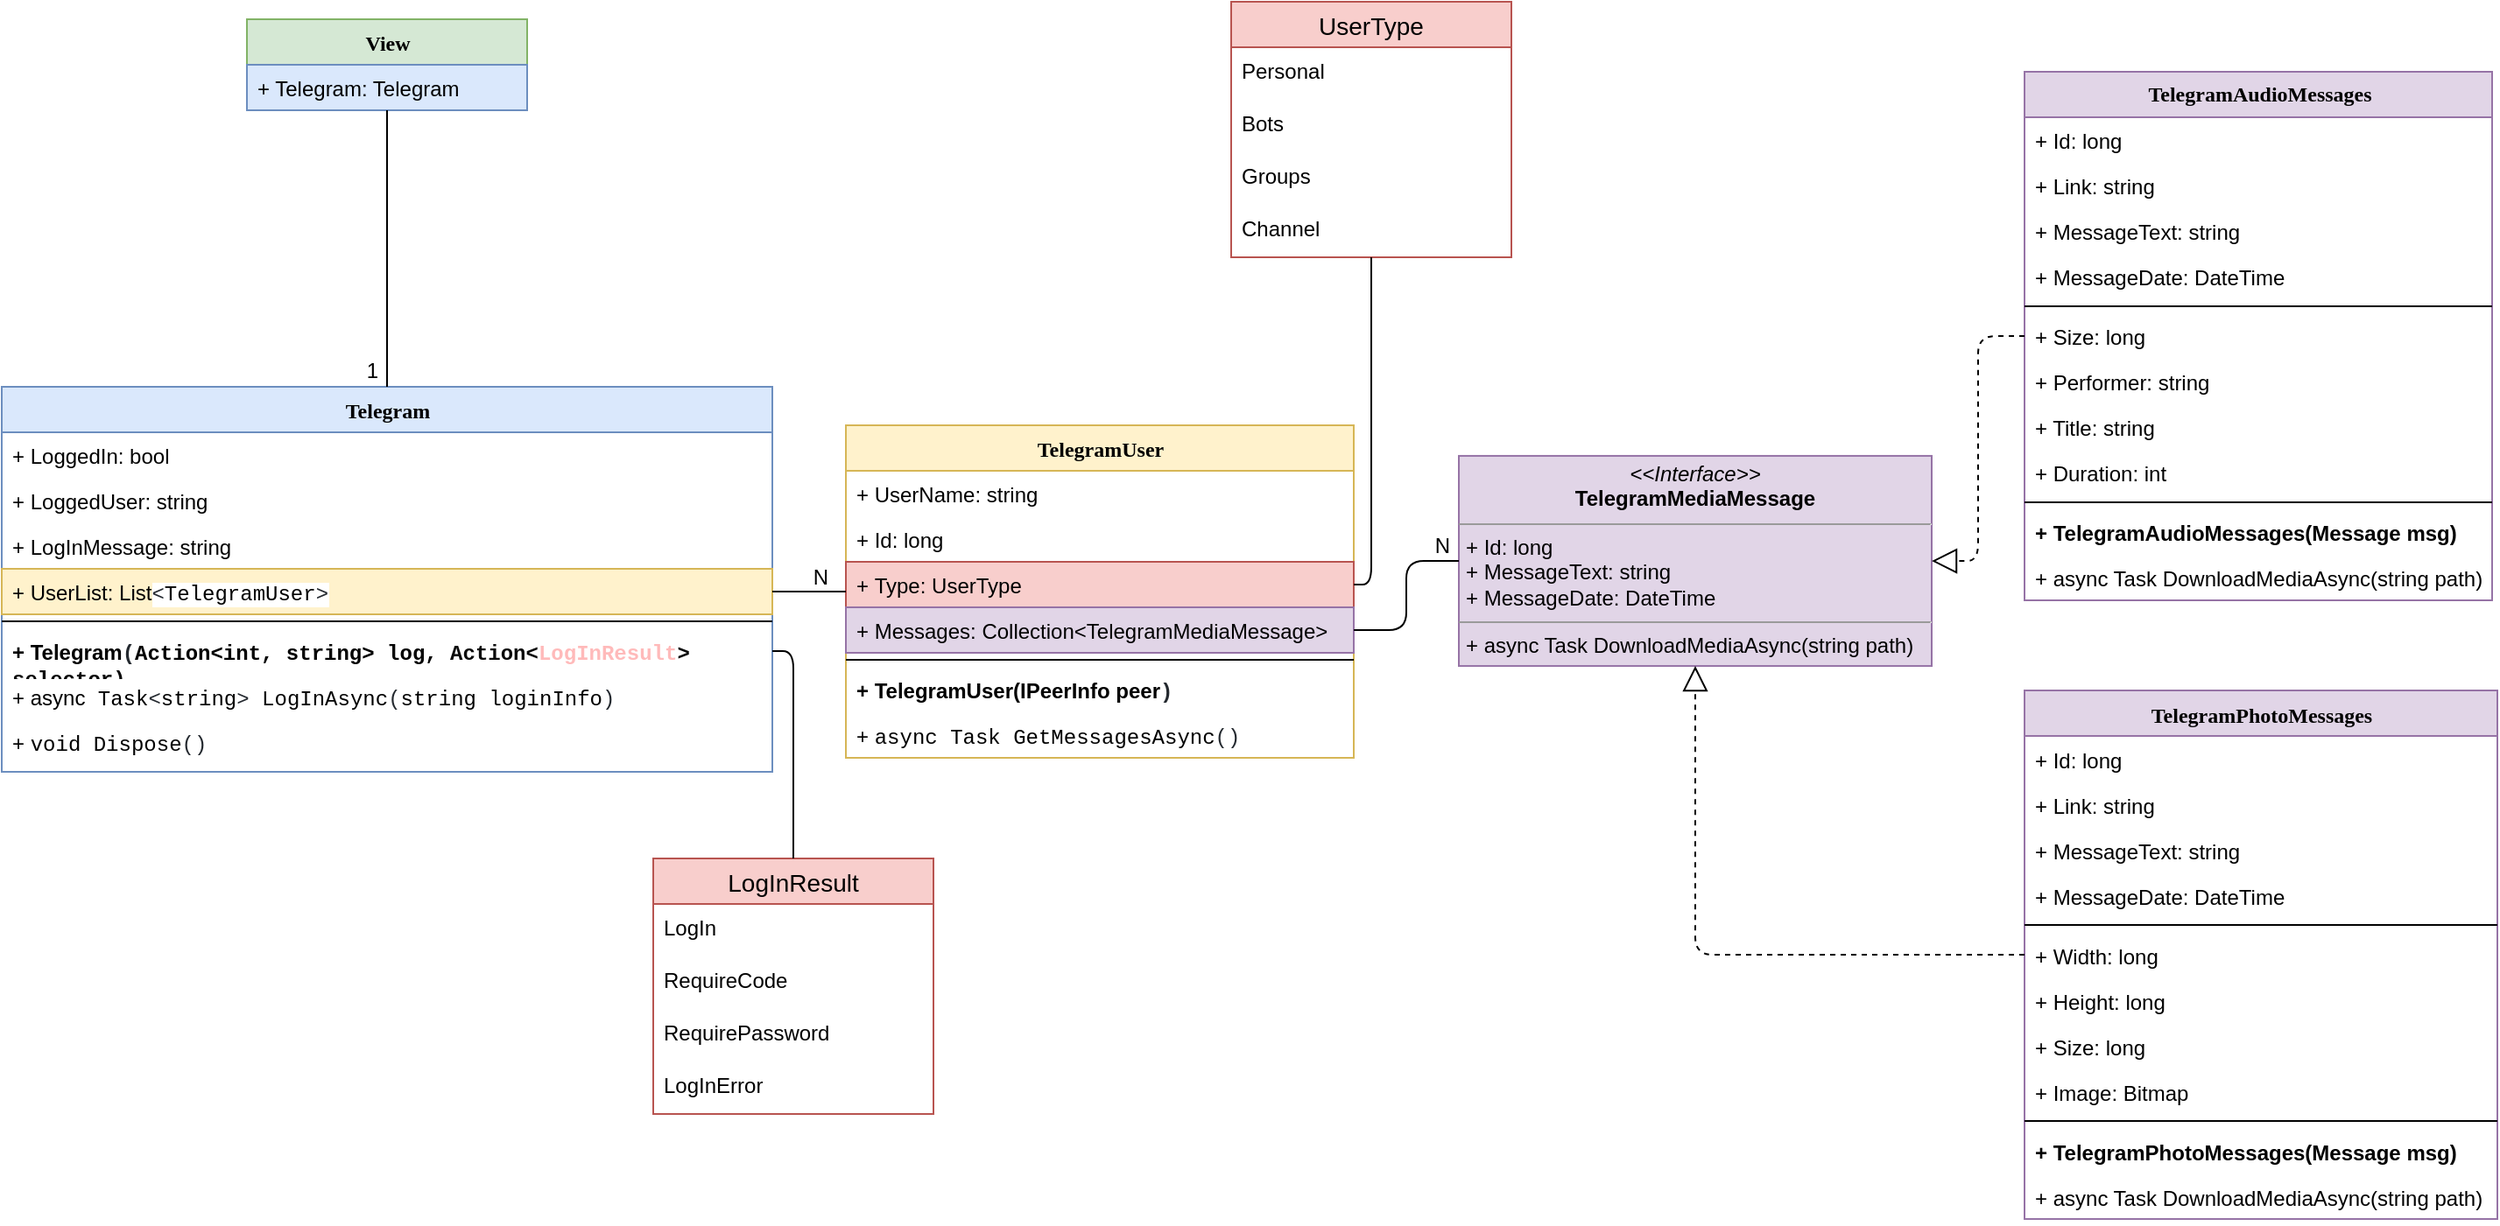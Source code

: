 <mxfile version="20.8.10" type="github" pages="2">
  <diagram name="Page-1" id="6133507b-19e7-1e82-6fc7-422aa6c4b21f">
    <mxGraphModel dx="1467" dy="839" grid="1" gridSize="10" guides="1" tooltips="1" connect="1" arrows="1" fold="1" page="1" pageScale="1" pageWidth="1600" pageHeight="1200" background="none" math="0" shadow="0">
      <root>
        <mxCell id="0" />
        <mxCell id="1" parent="0" />
        <mxCell id="_h0pwjccya2hQCKRrTTI-1" value="View" style="swimlane;html=1;fontStyle=1;align=center;verticalAlign=top;childLayout=stackLayout;horizontal=1;startSize=26;horizontalStack=0;resizeParent=1;resizeLast=0;collapsible=1;marginBottom=0;swimlaneFillColor=#ffffff;rounded=0;shadow=0;comic=0;labelBackgroundColor=none;strokeWidth=1;fillColor=#d5e8d4;fontFamily=Verdana;fontSize=12;strokeColor=#82b366;" vertex="1" parent="1">
          <mxGeometry x="228" y="260" width="160" height="52" as="geometry" />
        </mxCell>
        <mxCell id="_h0pwjccya2hQCKRrTTI-2" value="+ Telegram: Telegram" style="text;html=1;strokeColor=#6c8ebf;fillColor=#dae8fc;align=left;verticalAlign=top;spacingLeft=4;spacingRight=4;whiteSpace=wrap;overflow=hidden;rotatable=0;points=[[0,0.5],[1,0.5]];portConstraint=eastwest;" vertex="1" parent="_h0pwjccya2hQCKRrTTI-1">
          <mxGeometry y="26" width="160" height="26" as="geometry" />
        </mxCell>
        <mxCell id="_h0pwjccya2hQCKRrTTI-10" value="TelegramUser" style="swimlane;html=1;fontStyle=1;align=center;verticalAlign=top;childLayout=stackLayout;horizontal=1;startSize=26;horizontalStack=0;resizeParent=1;resizeLast=0;collapsible=1;marginBottom=0;swimlaneFillColor=#ffffff;rounded=0;shadow=0;comic=0;labelBackgroundColor=none;strokeWidth=1;fillColor=#fff2cc;fontFamily=Verdana;fontSize=12;strokeColor=#d6b656;" vertex="1" parent="1">
          <mxGeometry x="570" y="492" width="290" height="190" as="geometry" />
        </mxCell>
        <mxCell id="_h0pwjccya2hQCKRrTTI-11" value="+ UserName: string" style="text;html=1;strokeColor=none;fillColor=none;align=left;verticalAlign=top;spacingLeft=4;spacingRight=4;whiteSpace=wrap;overflow=hidden;rotatable=0;points=[[0,0.5],[1,0.5]];portConstraint=eastwest;" vertex="1" parent="_h0pwjccya2hQCKRrTTI-10">
          <mxGeometry y="26" width="290" height="26" as="geometry" />
        </mxCell>
        <mxCell id="_h0pwjccya2hQCKRrTTI-12" value="+&amp;nbsp;Id:&amp;nbsp;long&lt;span style=&quot;color: rgb(36, 41, 47); font-family: ui-monospace, SFMono-Regular, &amp;quot;SF Mono&amp;quot;, Menlo, Consolas, &amp;quot;Liberation Mono&amp;quot;, monospace; background-color: rgb(255, 255, 255);&quot;&gt;&amp;nbsp;&lt;/span&gt;" style="text;html=1;strokeColor=none;fillColor=none;align=left;verticalAlign=top;spacingLeft=4;spacingRight=4;whiteSpace=wrap;overflow=hidden;rotatable=0;points=[[0,0.5],[1,0.5]];portConstraint=eastwest;" vertex="1" parent="_h0pwjccya2hQCKRrTTI-10">
          <mxGeometry y="52" width="290" height="26" as="geometry" />
        </mxCell>
        <mxCell id="ER1iSiwVSTZKztkmHQWn-8" value="+&amp;nbsp;Type: UserType" style="text;html=1;strokeColor=#b85450;fillColor=#f8cecc;align=left;verticalAlign=top;spacingLeft=4;spacingRight=4;whiteSpace=wrap;overflow=hidden;rotatable=0;points=[[0,0.5],[1,0.5]];portConstraint=eastwest;" vertex="1" parent="_h0pwjccya2hQCKRrTTI-10">
          <mxGeometry y="78" width="290" height="26" as="geometry" />
        </mxCell>
        <mxCell id="_h0pwjccya2hQCKRrTTI-30" value="+&amp;nbsp;Messages: Collection&amp;lt;TelegramMediaMessage&amp;gt;" style="text;html=1;strokeColor=#9673a6;fillColor=#e1d5e7;align=left;verticalAlign=top;spacingLeft=4;spacingRight=4;whiteSpace=wrap;overflow=hidden;rotatable=0;points=[[0,0.5],[1,0.5]];portConstraint=eastwest;" vertex="1" parent="_h0pwjccya2hQCKRrTTI-10">
          <mxGeometry y="104" width="290" height="26" as="geometry" />
        </mxCell>
        <mxCell id="_h0pwjccya2hQCKRrTTI-13" value="" style="line;html=1;strokeWidth=1;fillColor=none;align=left;verticalAlign=middle;spacingTop=-1;spacingLeft=3;spacingRight=3;rotatable=0;labelPosition=right;points=[];portConstraint=eastwest;" vertex="1" parent="_h0pwjccya2hQCKRrTTI-10">
          <mxGeometry y="130" width="290" height="8" as="geometry" />
        </mxCell>
        <mxCell id="_h0pwjccya2hQCKRrTTI-25" value="+ TelegramUser(IPeerInfo peer&lt;span style=&quot;color: rgb(36, 41, 47); font-family: ui-monospace, SFMono-Regular, &amp;quot;SF Mono&amp;quot;, Menlo, Consolas, &amp;quot;Liberation Mono&amp;quot;, monospace; background-color: rgb(255, 255, 255);&quot;&gt;)&lt;/span&gt;" style="text;html=1;strokeColor=none;fillColor=none;align=left;verticalAlign=top;spacingLeft=4;spacingRight=4;whiteSpace=wrap;overflow=hidden;rotatable=0;points=[[0,0.5],[1,0.5]];portConstraint=eastwest;fontStyle=1" vertex="1" parent="_h0pwjccya2hQCKRrTTI-10">
          <mxGeometry y="138" width="290" height="26" as="geometry" />
        </mxCell>
        <mxCell id="ER1iSiwVSTZKztkmHQWn-19" value="+ &lt;span style=&quot;box-sizing: border-box; color: var(--color-prettylights-syntax-keyword); font-family: ui-monospace, SFMono-Regular, &amp;quot;SF Mono&amp;quot;, Menlo, Consolas, &amp;quot;Liberation Mono&amp;quot;, monospace; background-color: rgb(255, 255, 255);&quot; class=&quot;pl-k&quot;&gt;async&lt;/span&gt;&lt;span style=&quot;color: rgb(36, 41, 47); font-family: ui-monospace, SFMono-Regular, &amp;quot;SF Mono&amp;quot;, Menlo, Consolas, &amp;quot;Liberation Mono&amp;quot;, monospace; background-color: rgb(255, 255, 255);&quot;&gt; &lt;/span&gt;&lt;span style=&quot;box-sizing: border-box; color: var(--color-prettylights-syntax-entity); font-family: ui-monospace, SFMono-Regular, &amp;quot;SF Mono&amp;quot;, Menlo, Consolas, &amp;quot;Liberation Mono&amp;quot;, monospace; background-color: rgb(255, 255, 255);&quot; class=&quot;pl-en&quot;&gt;Task&lt;/span&gt;&lt;span style=&quot;color: rgb(36, 41, 47); font-family: ui-monospace, SFMono-Regular, &amp;quot;SF Mono&amp;quot;, Menlo, Consolas, &amp;quot;Liberation Mono&amp;quot;, monospace; background-color: rgb(255, 255, 255);&quot;&gt; &lt;/span&gt;&lt;span style=&quot;box-sizing: border-box; color: var(--color-prettylights-syntax-entity); font-family: ui-monospace, SFMono-Regular, &amp;quot;SF Mono&amp;quot;, Menlo, Consolas, &amp;quot;Liberation Mono&amp;quot;, monospace; background-color: rgb(255, 255, 255);&quot; class=&quot;pl-en&quot;&gt;&lt;span style=&quot;box-sizing: border-box;&quot; data-hydro-click-hmac=&quot;68656b4d4de2b9fe901b4796fbefb6a9648b5e30ba6c8b9c4a27c9c446993971&quot; data-hydro-click=&quot;{&amp;quot;event_type&amp;quot;:&amp;quot;code_navigation.click_on_symbol&amp;quot;,&amp;quot;payload&amp;quot;:{&amp;quot;action&amp;quot;:&amp;quot;click_on_symbol&amp;quot;,&amp;quot;repository_id&amp;quot;:582815882,&amp;quot;ref&amp;quot;:&amp;quot;master&amp;quot;,&amp;quot;language&amp;quot;:&amp;quot;C#&amp;quot;,&amp;quot;backend&amp;quot;:&amp;quot;ALEPH_FUZZY&amp;quot;,&amp;quot;code_nav_context&amp;quot;:&amp;quot;BLOB_VIEW&amp;quot;,&amp;quot;retry_backend&amp;quot;:&amp;quot;&amp;quot;,&amp;quot;cross_repo_results_included&amp;quot;:&amp;quot;CROSS_REPO_ENABLED&amp;quot;,&amp;quot;in_repo_result_count&amp;quot;:2,&amp;quot;cross_repo_result_count&amp;quot;:0,&amp;quot;originating_url&amp;quot;:&amp;quot;https://github.com/konoplinovich/GreedyBastard/find-definition?q=GetMessagesAsync&amp;amp;blob_path=GreedyBastardLib%2FTelegram.cs&amp;amp;ref=master&amp;amp;language=C%23&amp;amp;row=105&amp;amp;col=26&amp;amp;code_nav_context=BLOB_VIEW&amp;quot;,&amp;quot;user_id&amp;quot;:5209747}}&quot; class=&quot;pl-token&quot;&gt;GetMessagesAsync&lt;/span&gt;&lt;/span&gt;&lt;span style=&quot;color: rgb(36, 41, 47); font-family: ui-monospace, SFMono-Regular, &amp;quot;SF Mono&amp;quot;, Menlo, Consolas, &amp;quot;Liberation Mono&amp;quot;, monospace; background-color: rgb(255, 255, 255);&quot;&gt;(&lt;/span&gt;&lt;span style=&quot;color: rgb(36, 41, 47); font-family: ui-monospace, SFMono-Regular, &amp;quot;SF Mono&amp;quot;, Menlo, Consolas, &amp;quot;Liberation Mono&amp;quot;, monospace; background-color: rgb(255, 255, 255);&quot;&gt;)&lt;/span&gt;" style="text;html=1;strokeColor=none;fillColor=none;align=left;verticalAlign=top;spacingLeft=4;spacingRight=4;whiteSpace=wrap;overflow=hidden;rotatable=0;points=[[0,0.5],[1,0.5]];portConstraint=eastwest;" vertex="1" parent="_h0pwjccya2hQCKRrTTI-10">
          <mxGeometry y="164" width="290" height="26" as="geometry" />
        </mxCell>
        <mxCell id="_h0pwjccya2hQCKRrTTI-15" value="Telegram" style="swimlane;html=1;fontStyle=1;align=center;verticalAlign=top;childLayout=stackLayout;horizontal=1;startSize=26;horizontalStack=0;resizeParent=1;resizeLast=0;collapsible=1;marginBottom=0;swimlaneFillColor=#ffffff;rounded=0;shadow=0;comic=0;labelBackgroundColor=none;strokeWidth=1;fillColor=#dae8fc;fontFamily=Verdana;fontSize=12;strokeColor=#6c8ebf;" vertex="1" parent="1">
          <mxGeometry x="88" y="470" width="440" height="220" as="geometry" />
        </mxCell>
        <mxCell id="_h0pwjccya2hQCKRrTTI-16" value="+&amp;nbsp;LoggedIn: bool" style="text;html=1;strokeColor=none;fillColor=none;align=left;verticalAlign=top;spacingLeft=4;spacingRight=4;whiteSpace=wrap;overflow=hidden;rotatable=0;points=[[0,0.5],[1,0.5]];portConstraint=eastwest;" vertex="1" parent="_h0pwjccya2hQCKRrTTI-15">
          <mxGeometry y="26" width="440" height="26" as="geometry" />
        </mxCell>
        <mxCell id="_h0pwjccya2hQCKRrTTI-17" value="+ LoggedUser: string" style="text;html=1;strokeColor=none;fillColor=none;align=left;verticalAlign=top;spacingLeft=4;spacingRight=4;whiteSpace=wrap;overflow=hidden;rotatable=0;points=[[0,0.5],[1,0.5]];portConstraint=eastwest;" vertex="1" parent="_h0pwjccya2hQCKRrTTI-15">
          <mxGeometry y="52" width="440" height="26" as="geometry" />
        </mxCell>
        <mxCell id="ER1iSiwVSTZKztkmHQWn-1" value="+ LogInMessage: string" style="text;html=1;strokeColor=none;fillColor=none;align=left;verticalAlign=top;spacingLeft=4;spacingRight=4;whiteSpace=wrap;overflow=hidden;rotatable=0;points=[[0,0.5],[1,0.5]];portConstraint=eastwest;" vertex="1" parent="_h0pwjccya2hQCKRrTTI-15">
          <mxGeometry y="78" width="440" height="26" as="geometry" />
        </mxCell>
        <mxCell id="_h0pwjccya2hQCKRrTTI-20" value="+&amp;nbsp;UserList:&amp;nbsp;List&lt;span style=&quot;color: rgb(36, 41, 47); font-family: ui-monospace, SFMono-Regular, &amp;quot;SF Mono&amp;quot;, Menlo, Consolas, &amp;quot;Liberation Mono&amp;quot;, monospace; background-color: rgb(255, 255, 255);&quot;&gt;&amp;lt;&lt;/span&gt;&lt;span style=&quot;box-sizing: border-box; color: var(--color-prettylights-syntax-entity); font-family: ui-monospace, SFMono-Regular, &amp;quot;SF Mono&amp;quot;, Menlo, Consolas, &amp;quot;Liberation Mono&amp;quot;, monospace; background-color: rgb(255, 255, 255);&quot; class=&quot;pl-en&quot;&gt;TelegramUser&lt;/span&gt;&lt;span style=&quot;color: rgb(36, 41, 47); font-family: ui-monospace, SFMono-Regular, &amp;quot;SF Mono&amp;quot;, Menlo, Consolas, &amp;quot;Liberation Mono&amp;quot;, monospace; background-color: rgb(255, 255, 255);&quot;&gt;&amp;gt;&lt;/span&gt;" style="text;html=1;strokeColor=#d6b656;fillColor=#fff2cc;align=left;verticalAlign=top;spacingLeft=4;spacingRight=4;whiteSpace=wrap;overflow=hidden;rotatable=0;points=[[0,0.5],[1,0.5]];portConstraint=eastwest;" vertex="1" parent="_h0pwjccya2hQCKRrTTI-15">
          <mxGeometry y="104" width="440" height="26" as="geometry" />
        </mxCell>
        <mxCell id="_h0pwjccya2hQCKRrTTI-18" value="" style="line;html=1;strokeWidth=1;fillColor=none;align=left;verticalAlign=middle;spacingTop=-1;spacingLeft=3;spacingRight=3;rotatable=0;labelPosition=right;points=[];portConstraint=eastwest;" vertex="1" parent="_h0pwjccya2hQCKRrTTI-15">
          <mxGeometry y="130" width="440" height="8" as="geometry" />
        </mxCell>
        <mxCell id="_h0pwjccya2hQCKRrTTI-19" value="+&amp;nbsp;Telegram&lt;span style=&quot;color: rgb(36, 41, 47); font-family: ui-monospace, SFMono-Regular, &amp;quot;SF Mono&amp;quot;, Menlo, Consolas, &amp;quot;Liberation Mono&amp;quot;, monospace; background-color: rgb(255, 255, 255);&quot;&gt;(&lt;/span&gt;&lt;font face=&quot;ui-monospace, SFMono-Regular, SF Mono, Menlo, Consolas, Liberation Mono, monospace&quot;&gt;Action&amp;lt;int, string&amp;gt; log, &lt;font color=&quot;#0a0a0a&quot;&gt;Action&amp;lt;&lt;/font&gt;&lt;font color=&quot;#ffbaba&quot;&gt;LogInResult&lt;/font&gt;&lt;font color=&quot;#0a0a0a&quot;&gt;&amp;gt; selector&lt;/font&gt;&lt;/font&gt;&lt;font color=&quot;#0a0a0a&quot; face=&quot;ui-monospace, SFMono-Regular, SF Mono, Menlo, Consolas, Liberation Mono, monospace&quot;&gt;)&lt;/font&gt;" style="text;html=1;strokeColor=none;fillColor=none;align=left;verticalAlign=top;spacingLeft=4;spacingRight=4;whiteSpace=wrap;overflow=hidden;rotatable=0;points=[[0,0.5],[1,0.5]];portConstraint=eastwest;fontStyle=1" vertex="1" parent="_h0pwjccya2hQCKRrTTI-15">
          <mxGeometry y="138" width="440" height="26" as="geometry" />
        </mxCell>
        <mxCell id="_h0pwjccya2hQCKRrTTI-23" value="+&amp;nbsp;async&lt;span style=&quot;color: rgb(36, 41, 47); font-family: ui-monospace, SFMono-Regular, &amp;quot;SF Mono&amp;quot;, Menlo, Consolas, &amp;quot;Liberation Mono&amp;quot;, monospace; background-color: rgb(255, 255, 255);&quot;&gt; &lt;/span&gt;&lt;span style=&quot;box-sizing: border-box; color: var(--color-prettylights-syntax-entity); font-family: ui-monospace, SFMono-Regular, &amp;quot;SF Mono&amp;quot;, Menlo, Consolas, &amp;quot;Liberation Mono&amp;quot;, monospace; background-color: rgb(255, 255, 255);&quot; class=&quot;pl-en&quot;&gt;Task&lt;/span&gt;&lt;span style=&quot;color: rgb(36, 41, 47); font-family: ui-monospace, SFMono-Regular, &amp;quot;SF Mono&amp;quot;, Menlo, Consolas, &amp;quot;Liberation Mono&amp;quot;, monospace; background-color: rgb(255, 255, 255);&quot;&gt;&amp;lt;&lt;/span&gt;&lt;span style=&quot;box-sizing: border-box; color: var(--color-prettylights-syntax-keyword); font-family: ui-monospace, SFMono-Regular, &amp;quot;SF Mono&amp;quot;, Menlo, Consolas, &amp;quot;Liberation Mono&amp;quot;, monospace; background-color: rgb(255, 255, 255);&quot; class=&quot;pl-k&quot;&gt;string&lt;/span&gt;&lt;span style=&quot;color: rgb(36, 41, 47); font-family: ui-monospace, SFMono-Regular, &amp;quot;SF Mono&amp;quot;, Menlo, Consolas, &amp;quot;Liberation Mono&amp;quot;, monospace; background-color: rgb(255, 255, 255);&quot;&gt;&amp;gt; &lt;/span&gt;&lt;span style=&quot;box-sizing: border-box; color: var(--color-prettylights-syntax-entity); font-family: ui-monospace, SFMono-Regular, &amp;quot;SF Mono&amp;quot;, Menlo, Consolas, &amp;quot;Liberation Mono&amp;quot;, monospace; background-color: rgb(255, 255, 255);&quot; class=&quot;pl-en&quot;&gt;&lt;span style=&quot;box-sizing: border-box;&quot; data-hydro-click-hmac=&quot;232c4983b488f2513b13d6c6fd222d4cf197e6bf28157f2f6d0b6027550d7ca8&quot; data-hydro-click=&quot;{&amp;quot;event_type&amp;quot;:&amp;quot;code_navigation.click_on_symbol&amp;quot;,&amp;quot;payload&amp;quot;:{&amp;quot;action&amp;quot;:&amp;quot;click_on_symbol&amp;quot;,&amp;quot;repository_id&amp;quot;:582815882,&amp;quot;ref&amp;quot;:&amp;quot;master&amp;quot;,&amp;quot;language&amp;quot;:&amp;quot;C#&amp;quot;,&amp;quot;backend&amp;quot;:&amp;quot;ALEPH_FUZZY&amp;quot;,&amp;quot;code_nav_context&amp;quot;:&amp;quot;BLOB_VIEW&amp;quot;,&amp;quot;retry_backend&amp;quot;:&amp;quot;&amp;quot;,&amp;quot;cross_repo_results_included&amp;quot;:&amp;quot;CROSS_REPO_ENABLED&amp;quot;,&amp;quot;in_repo_result_count&amp;quot;:2,&amp;quot;cross_repo_result_count&amp;quot;:0,&amp;quot;originating_url&amp;quot;:&amp;quot;https://github.com/konoplinovich/GreedyBastard/find-definition?q=LogInAsync&amp;amp;blob_path=GreedyBastardLib%2FTelegram.cs&amp;amp;ref=master&amp;amp;language=C%23&amp;amp;row=30&amp;amp;col=34&amp;amp;code_nav_context=BLOB_VIEW&amp;quot;,&amp;quot;user_id&amp;quot;:5209747}}&quot; class=&quot;pl-token&quot;&gt;LogInAsync&lt;/span&gt;&lt;/span&gt;&lt;span style=&quot;color: rgb(36, 41, 47); font-family: ui-monospace, SFMono-Regular, &amp;quot;SF Mono&amp;quot;, Menlo, Consolas, &amp;quot;Liberation Mono&amp;quot;, monospace; background-color: rgb(255, 255, 255);&quot;&gt;(&lt;/span&gt;&lt;span style=&quot;box-sizing: border-box; color: var(--color-prettylights-syntax-keyword); font-family: ui-monospace, SFMono-Regular, &amp;quot;SF Mono&amp;quot;, Menlo, Consolas, &amp;quot;Liberation Mono&amp;quot;, monospace; background-color: rgb(255, 255, 255);&quot; class=&quot;pl-k&quot;&gt;string&lt;/span&gt;&lt;span style=&quot;color: rgb(36, 41, 47); font-family: ui-monospace, SFMono-Regular, &amp;quot;SF Mono&amp;quot;, Menlo, Consolas, &amp;quot;Liberation Mono&amp;quot;, monospace; background-color: rgb(255, 255, 255);&quot;&gt; &lt;/span&gt;&lt;span style=&quot;box-sizing: border-box; color: var(--color-prettylights-syntax-entity); font-family: ui-monospace, SFMono-Regular, &amp;quot;SF Mono&amp;quot;, Menlo, Consolas, &amp;quot;Liberation Mono&amp;quot;, monospace; background-color: rgb(255, 255, 255);&quot; class=&quot;pl-en&quot;&gt;loginInfo&lt;/span&gt;&lt;span style=&quot;color: rgb(36, 41, 47); font-family: ui-monospace, SFMono-Regular, &amp;quot;SF Mono&amp;quot;, Menlo, Consolas, &amp;quot;Liberation Mono&amp;quot;, monospace; background-color: rgb(255, 255, 255);&quot;&gt;)&lt;/span&gt;" style="text;html=1;strokeColor=none;fillColor=none;align=left;verticalAlign=top;spacingLeft=4;spacingRight=4;whiteSpace=wrap;overflow=hidden;rotatable=0;points=[[0,0.5],[1,0.5]];portConstraint=eastwest;" vertex="1" parent="_h0pwjccya2hQCKRrTTI-15">
          <mxGeometry y="164" width="440" height="26" as="geometry" />
        </mxCell>
        <mxCell id="_h0pwjccya2hQCKRrTTI-26" value="+ &lt;span style=&quot;box-sizing: border-box; color: var(--color-prettylights-syntax-keyword); font-family: ui-monospace, SFMono-Regular, &amp;quot;SF Mono&amp;quot;, Menlo, Consolas, &amp;quot;Liberation Mono&amp;quot;, monospace; background-color: rgb(255, 255, 255);&quot; class=&quot;pl-k&quot;&gt;void&lt;/span&gt;&lt;span style=&quot;color: rgb(36, 41, 47); font-family: ui-monospace, SFMono-Regular, &amp;quot;SF Mono&amp;quot;, Menlo, Consolas, &amp;quot;Liberation Mono&amp;quot;, monospace; background-color: rgb(255, 255, 255);&quot;&gt; &lt;/span&gt;&lt;span style=&quot;box-sizing: border-box; color: var(--color-prettylights-syntax-entity); font-family: ui-monospace, SFMono-Regular, &amp;quot;SF Mono&amp;quot;, Menlo, Consolas, &amp;quot;Liberation Mono&amp;quot;, monospace; background-color: rgb(255, 255, 255);&quot; class=&quot;pl-en&quot;&gt;&lt;span style=&quot;box-sizing: border-box;&quot; data-hydro-click-hmac=&quot;e45ab4c102d1df34faec890308d77c5a4cbfbf446c0e5e221591ab4ce774509a&quot; data-hydro-click=&quot;{&amp;quot;event_type&amp;quot;:&amp;quot;code_navigation.click_on_symbol&amp;quot;,&amp;quot;payload&amp;quot;:{&amp;quot;action&amp;quot;:&amp;quot;click_on_symbol&amp;quot;,&amp;quot;repository_id&amp;quot;:582815882,&amp;quot;ref&amp;quot;:&amp;quot;master&amp;quot;,&amp;quot;language&amp;quot;:&amp;quot;C#&amp;quot;,&amp;quot;backend&amp;quot;:&amp;quot;ALEPH_FUZZY&amp;quot;,&amp;quot;code_nav_context&amp;quot;:&amp;quot;BLOB_VIEW&amp;quot;,&amp;quot;retry_backend&amp;quot;:&amp;quot;&amp;quot;,&amp;quot;cross_repo_results_included&amp;quot;:&amp;quot;CROSS_REPO_ENABLED&amp;quot;,&amp;quot;in_repo_result_count&amp;quot;:2,&amp;quot;cross_repo_result_count&amp;quot;:0,&amp;quot;originating_url&amp;quot;:&amp;quot;https://github.com/konoplinovich/GreedyBastard/find-definition?q=Dispose&amp;amp;blob_path=GreedyBastardLib%2FTelegram.cs&amp;amp;ref=master&amp;amp;language=C%23&amp;amp;row=131&amp;amp;col=20&amp;amp;code_nav_context=BLOB_VIEW&amp;quot;,&amp;quot;user_id&amp;quot;:5209747}}&quot; class=&quot;pl-token&quot;&gt;Dispose&lt;/span&gt;&lt;/span&gt;&lt;span style=&quot;color: rgb(36, 41, 47); font-family: ui-monospace, SFMono-Regular, &amp;quot;SF Mono&amp;quot;, Menlo, Consolas, &amp;quot;Liberation Mono&amp;quot;, monospace; background-color: rgb(255, 255, 255);&quot;&gt;()&lt;/span&gt;" style="text;html=1;strokeColor=none;fillColor=none;align=left;verticalAlign=top;spacingLeft=4;spacingRight=4;whiteSpace=wrap;overflow=hidden;rotatable=0;points=[[0,0.5],[1,0.5]];portConstraint=eastwest;" vertex="1" parent="_h0pwjccya2hQCKRrTTI-15">
          <mxGeometry y="190" width="440" height="26" as="geometry" />
        </mxCell>
        <mxCell id="_h0pwjccya2hQCKRrTTI-21" value="" style="endArrow=none;html=1;rounded=1;edgeStyle=orthogonalEdgeStyle;" edge="1" parent="1" source="_h0pwjccya2hQCKRrTTI-1" target="_h0pwjccya2hQCKRrTTI-15">
          <mxGeometry relative="1" as="geometry">
            <mxPoint x="288" y="1020" as="sourcePoint" />
            <mxPoint x="448" y="1020" as="targetPoint" />
          </mxGeometry>
        </mxCell>
        <mxCell id="_h0pwjccya2hQCKRrTTI-22" value="1" style="resizable=0;html=1;align=right;verticalAlign=bottom;" connectable="0" vertex="1" parent="_h0pwjccya2hQCKRrTTI-21">
          <mxGeometry x="1" relative="1" as="geometry">
            <mxPoint x="-5" y="-1" as="offset" />
          </mxGeometry>
        </mxCell>
        <mxCell id="_h0pwjccya2hQCKRrTTI-27" value="" style="endArrow=none;html=1;rounded=1;exitX=1;exitY=0.5;exitDx=0;exitDy=0;edgeStyle=orthogonalEdgeStyle;" edge="1" parent="1" source="_h0pwjccya2hQCKRrTTI-20" target="_h0pwjccya2hQCKRrTTI-10">
          <mxGeometry relative="1" as="geometry">
            <mxPoint x="750" y="1140" as="sourcePoint" />
            <mxPoint x="660" y="1160" as="targetPoint" />
          </mxGeometry>
        </mxCell>
        <mxCell id="_h0pwjccya2hQCKRrTTI-28" value="N" style="resizable=0;html=1;align=right;verticalAlign=bottom;fillColor=default;" connectable="0" vertex="1" parent="_h0pwjccya2hQCKRrTTI-27">
          <mxGeometry x="1" relative="1" as="geometry">
            <mxPoint x="-10" as="offset" />
          </mxGeometry>
        </mxCell>
        <mxCell id="_h0pwjccya2hQCKRrTTI-33" value="TelegramPhotoMessages" style="swimlane;html=1;fontStyle=1;align=center;verticalAlign=top;childLayout=stackLayout;horizontal=1;startSize=26;horizontalStack=0;resizeParent=1;resizeLast=0;collapsible=1;marginBottom=0;swimlaneFillColor=#ffffff;rounded=0;shadow=0;comic=0;labelBackgroundColor=none;strokeWidth=1;fillColor=#e1d5e7;fontFamily=Verdana;fontSize=12;strokeColor=#9673a6;" vertex="1" parent="1">
          <mxGeometry x="1243" y="643.5" width="270" height="302" as="geometry" />
        </mxCell>
        <mxCell id="_h0pwjccya2hQCKRrTTI-35" value="+&amp;nbsp;Id:&amp;nbsp;long&lt;span style=&quot;color: rgb(36, 41, 47); font-family: ui-monospace, SFMono-Regular, &amp;quot;SF Mono&amp;quot;, Menlo, Consolas, &amp;quot;Liberation Mono&amp;quot;, monospace; background-color: rgb(255, 255, 255);&quot;&gt;&amp;nbsp;&lt;/span&gt;" style="text;html=1;strokeColor=none;fillColor=none;align=left;verticalAlign=top;spacingLeft=4;spacingRight=4;whiteSpace=wrap;overflow=hidden;rotatable=0;points=[[0,0.5],[1,0.5]];portConstraint=eastwest;" vertex="1" parent="_h0pwjccya2hQCKRrTTI-33">
          <mxGeometry y="26" width="270" height="26" as="geometry" />
        </mxCell>
        <mxCell id="_h0pwjccya2hQCKRrTTI-38" value="+&amp;nbsp;Link: string" style="text;html=1;strokeColor=none;fillColor=none;align=left;verticalAlign=top;spacingLeft=4;spacingRight=4;whiteSpace=wrap;overflow=hidden;rotatable=0;points=[[0,0.5],[1,0.5]];portConstraint=eastwest;" vertex="1" parent="_h0pwjccya2hQCKRrTTI-33">
          <mxGeometry y="52" width="270" height="26" as="geometry" />
        </mxCell>
        <mxCell id="_h0pwjccya2hQCKRrTTI-47" value="+&amp;nbsp;MessageText: string" style="text;html=1;strokeColor=none;fillColor=none;align=left;verticalAlign=top;spacingLeft=4;spacingRight=4;whiteSpace=wrap;overflow=hidden;rotatable=0;points=[[0,0.5],[1,0.5]];portConstraint=eastwest;" vertex="1" parent="_h0pwjccya2hQCKRrTTI-33">
          <mxGeometry y="78" width="270" height="26" as="geometry" />
        </mxCell>
        <mxCell id="_h0pwjccya2hQCKRrTTI-52" value="+ MessageDate: DateTime" style="text;html=1;strokeColor=none;fillColor=none;align=left;verticalAlign=top;spacingLeft=4;spacingRight=4;whiteSpace=wrap;overflow=hidden;rotatable=0;points=[[0,0.5],[1,0.5]];portConstraint=eastwest;" vertex="1" parent="_h0pwjccya2hQCKRrTTI-33">
          <mxGeometry y="104" width="270" height="26" as="geometry" />
        </mxCell>
        <mxCell id="_h0pwjccya2hQCKRrTTI-37" value="" style="line;html=1;strokeWidth=1;fillColor=none;align=left;verticalAlign=middle;spacingTop=-1;spacingLeft=3;spacingRight=3;rotatable=0;labelPosition=right;points=[];portConstraint=eastwest;" vertex="1" parent="_h0pwjccya2hQCKRrTTI-33">
          <mxGeometry y="130" width="270" height="8" as="geometry" />
        </mxCell>
        <mxCell id="_h0pwjccya2hQCKRrTTI-48" value="+&amp;nbsp;Width: long" style="text;html=1;strokeColor=none;fillColor=none;align=left;verticalAlign=top;spacingLeft=4;spacingRight=4;whiteSpace=wrap;overflow=hidden;rotatable=0;points=[[0,0.5],[1,0.5]];portConstraint=eastwest;" vertex="1" parent="_h0pwjccya2hQCKRrTTI-33">
          <mxGeometry y="138" width="270" height="26" as="geometry" />
        </mxCell>
        <mxCell id="_h0pwjccya2hQCKRrTTI-49" value="+&amp;nbsp;Height: long" style="text;html=1;strokeColor=none;fillColor=none;align=left;verticalAlign=top;spacingLeft=4;spacingRight=4;whiteSpace=wrap;overflow=hidden;rotatable=0;points=[[0,0.5],[1,0.5]];portConstraint=eastwest;" vertex="1" parent="_h0pwjccya2hQCKRrTTI-33">
          <mxGeometry y="164" width="270" height="26" as="geometry" />
        </mxCell>
        <mxCell id="_h0pwjccya2hQCKRrTTI-50" value="+&amp;nbsp;Size: long" style="text;html=1;strokeColor=none;fillColor=none;align=left;verticalAlign=top;spacingLeft=4;spacingRight=4;whiteSpace=wrap;overflow=hidden;rotatable=0;points=[[0,0.5],[1,0.5]];portConstraint=eastwest;" vertex="1" parent="_h0pwjccya2hQCKRrTTI-33">
          <mxGeometry y="190" width="270" height="26" as="geometry" />
        </mxCell>
        <mxCell id="_h0pwjccya2hQCKRrTTI-54" value="+&amp;nbsp;Image: Bitmap" style="text;html=1;strokeColor=none;fillColor=none;align=left;verticalAlign=top;spacingLeft=4;spacingRight=4;whiteSpace=wrap;overflow=hidden;rotatable=0;points=[[0,0.5],[1,0.5]];portConstraint=eastwest;" vertex="1" parent="_h0pwjccya2hQCKRrTTI-33">
          <mxGeometry y="216" width="270" height="26" as="geometry" />
        </mxCell>
        <mxCell id="ER1iSiwVSTZKztkmHQWn-17" value="" style="line;html=1;strokeWidth=1;fillColor=none;align=left;verticalAlign=middle;spacingTop=-1;spacingLeft=3;spacingRight=3;rotatable=0;labelPosition=right;points=[];portConstraint=eastwest;" vertex="1" parent="_h0pwjccya2hQCKRrTTI-33">
          <mxGeometry y="242" width="270" height="8" as="geometry" />
        </mxCell>
        <mxCell id="ER1iSiwVSTZKztkmHQWn-18" value="+&amp;nbsp;TelegramPhotoMessages(Message msg)" style="text;html=1;strokeColor=none;fillColor=none;align=left;verticalAlign=top;spacingLeft=4;spacingRight=4;whiteSpace=wrap;overflow=hidden;rotatable=0;points=[[0,0.5],[1,0.5]];portConstraint=eastwest;fontStyle=1" vertex="1" parent="_h0pwjccya2hQCKRrTTI-33">
          <mxGeometry y="250" width="270" height="26" as="geometry" />
        </mxCell>
        <mxCell id="ER1iSiwVSTZKztkmHQWn-24" value="+&amp;nbsp;async Task&amp;nbsp;DownloadMediaAsync(string path)" style="text;html=1;strokeColor=none;fillColor=none;align=left;verticalAlign=top;spacingLeft=4;spacingRight=4;whiteSpace=wrap;overflow=hidden;rotatable=0;points=[[0,0.5],[1,0.5]];portConstraint=eastwest;" vertex="1" parent="_h0pwjccya2hQCKRrTTI-33">
          <mxGeometry y="276" width="270" height="26" as="geometry" />
        </mxCell>
        <mxCell id="_h0pwjccya2hQCKRrTTI-41" value="&lt;p style=&quot;margin:0px;margin-top:4px;text-align:center;&quot;&gt;&lt;i&gt;&amp;lt;&amp;lt;Interface&amp;gt;&amp;gt;&lt;/i&gt;&lt;br&gt;&lt;b&gt;TelegramMediaMessage&lt;/b&gt;&lt;/p&gt;&lt;hr size=&quot;1&quot;&gt;&lt;p style=&quot;margin:0px;margin-left:4px;&quot;&gt;+ Id: long&lt;/p&gt;&lt;p style=&quot;margin:0px;margin-left:4px;&quot;&gt;&lt;span style=&quot;background-color: initial;&quot;&gt;+&amp;nbsp;MessageText: string&lt;/span&gt;&lt;br&gt;&lt;/p&gt;&lt;p style=&quot;margin:0px;margin-left:4px;&quot;&gt;+ MessageDate: DateTime&lt;/p&gt;&lt;hr style=&quot;border-color: var(--border-color);&quot; size=&quot;1&quot;&gt;&lt;p style=&quot;border-color: var(--border-color); margin: 0px 0px 0px 4px;&quot;&gt;+ async Task DownloadMediaAsync(string path)&lt;br&gt;&lt;/p&gt;" style="verticalAlign=top;align=left;overflow=fill;fontSize=12;fontFamily=Helvetica;html=1;rounded=0;shadow=0;comic=0;labelBackgroundColor=none;strokeWidth=1;fillColor=#e1d5e7;strokeColor=#9673a6;fontColor=default;" vertex="1" parent="1">
          <mxGeometry x="920" y="509.47" width="270" height="120.06" as="geometry" />
        </mxCell>
        <mxCell id="_h0pwjccya2hQCKRrTTI-42" value="" style="endArrow=block;dashed=1;endFill=0;endSize=12;html=1;rounded=1;edgeStyle=orthogonalEdgeStyle;" edge="1" parent="1" source="_h0pwjccya2hQCKRrTTI-33" target="_h0pwjccya2hQCKRrTTI-41">
          <mxGeometry width="160" relative="1" as="geometry">
            <mxPoint x="1010" y="1290" as="sourcePoint" />
            <mxPoint x="1420" y="1200" as="targetPoint" />
          </mxGeometry>
        </mxCell>
        <mxCell id="_h0pwjccya2hQCKRrTTI-43" value="" style="endArrow=none;html=1;rounded=1;entryX=0;entryY=0.5;entryDx=0;entryDy=0;exitX=1;exitY=0.5;exitDx=0;exitDy=0;edgeStyle=orthogonalEdgeStyle;" edge="1" parent="1" source="_h0pwjccya2hQCKRrTTI-30" target="_h0pwjccya2hQCKRrTTI-41">
          <mxGeometry relative="1" as="geometry">
            <mxPoint x="1100" y="1170" as="sourcePoint" />
            <mxPoint x="990" y="1130" as="targetPoint" />
          </mxGeometry>
        </mxCell>
        <mxCell id="_h0pwjccya2hQCKRrTTI-44" value="N" style="resizable=0;html=1;align=right;verticalAlign=bottom;fillColor=default;" connectable="0" vertex="1" parent="_h0pwjccya2hQCKRrTTI-43">
          <mxGeometry x="1" relative="1" as="geometry">
            <mxPoint x="-5" as="offset" />
          </mxGeometry>
        </mxCell>
        <mxCell id="_h0pwjccya2hQCKRrTTI-55" value="TelegramAudioMessages" style="swimlane;html=1;fontStyle=1;align=center;verticalAlign=middle;childLayout=stackLayout;horizontal=1;startSize=26;horizontalStack=0;resizeParent=1;resizeLast=0;collapsible=1;marginBottom=0;swimlaneFillColor=#ffffff;rounded=0;shadow=0;comic=0;labelBackgroundColor=none;strokeWidth=1;fillColor=#e1d5e7;fontFamily=Verdana;fontSize=12;strokeColor=#9673a6;" vertex="1" parent="1">
          <mxGeometry x="1243" y="290" width="267" height="302" as="geometry" />
        </mxCell>
        <mxCell id="_h0pwjccya2hQCKRrTTI-56" value="+&amp;nbsp;Id:&amp;nbsp;long&lt;span style=&quot;color: rgb(36, 41, 47); font-family: ui-monospace, SFMono-Regular, &amp;quot;SF Mono&amp;quot;, Menlo, Consolas, &amp;quot;Liberation Mono&amp;quot;, monospace; background-color: rgb(255, 255, 255);&quot;&gt;&amp;nbsp;&lt;/span&gt;" style="text;html=1;strokeColor=none;fillColor=none;align=left;verticalAlign=top;spacingLeft=4;spacingRight=4;whiteSpace=wrap;overflow=hidden;rotatable=0;points=[[0,0.5],[1,0.5]];portConstraint=eastwest;" vertex="1" parent="_h0pwjccya2hQCKRrTTI-55">
          <mxGeometry y="26" width="267" height="26" as="geometry" />
        </mxCell>
        <mxCell id="_h0pwjccya2hQCKRrTTI-57" value="+&amp;nbsp;Link: string" style="text;html=1;strokeColor=none;fillColor=none;align=left;verticalAlign=top;spacingLeft=4;spacingRight=4;whiteSpace=wrap;overflow=hidden;rotatable=0;points=[[0,0.5],[1,0.5]];portConstraint=eastwest;" vertex="1" parent="_h0pwjccya2hQCKRrTTI-55">
          <mxGeometry y="52" width="267" height="26" as="geometry" />
        </mxCell>
        <mxCell id="_h0pwjccya2hQCKRrTTI-58" value="+&amp;nbsp;MessageText: string" style="text;html=1;strokeColor=none;fillColor=none;align=left;verticalAlign=top;spacingLeft=4;spacingRight=4;whiteSpace=wrap;overflow=hidden;rotatable=0;points=[[0,0.5],[1,0.5]];portConstraint=eastwest;" vertex="1" parent="_h0pwjccya2hQCKRrTTI-55">
          <mxGeometry y="78" width="267" height="26" as="geometry" />
        </mxCell>
        <mxCell id="_h0pwjccya2hQCKRrTTI-59" value="+ MessageDate: DateTime" style="text;html=1;strokeColor=none;fillColor=none;align=left;verticalAlign=top;spacingLeft=4;spacingRight=4;whiteSpace=wrap;overflow=hidden;rotatable=0;points=[[0,0.5],[1,0.5]];portConstraint=eastwest;" vertex="1" parent="_h0pwjccya2hQCKRrTTI-55">
          <mxGeometry y="104" width="267" height="26" as="geometry" />
        </mxCell>
        <mxCell id="_h0pwjccya2hQCKRrTTI-60" value="" style="line;html=1;strokeWidth=1;fillColor=none;align=left;verticalAlign=middle;spacingTop=-1;spacingLeft=3;spacingRight=3;rotatable=0;labelPosition=right;points=[];portConstraint=eastwest;" vertex="1" parent="_h0pwjccya2hQCKRrTTI-55">
          <mxGeometry y="130" width="267" height="8" as="geometry" />
        </mxCell>
        <mxCell id="_h0pwjccya2hQCKRrTTI-63" value="+&amp;nbsp;Size: long" style="text;html=1;strokeColor=none;fillColor=none;align=left;verticalAlign=top;spacingLeft=4;spacingRight=4;whiteSpace=wrap;overflow=hidden;rotatable=0;points=[[0,0.5],[1,0.5]];portConstraint=eastwest;" vertex="1" parent="_h0pwjccya2hQCKRrTTI-55">
          <mxGeometry y="138" width="267" height="26" as="geometry" />
        </mxCell>
        <mxCell id="_h0pwjccya2hQCKRrTTI-64" value="+ Performer: string" style="text;html=1;strokeColor=none;fillColor=none;align=left;verticalAlign=top;spacingLeft=4;spacingRight=4;whiteSpace=wrap;overflow=hidden;rotatable=0;points=[[0,0.5],[1,0.5]];portConstraint=eastwest;" vertex="1" parent="_h0pwjccya2hQCKRrTTI-55">
          <mxGeometry y="164" width="267" height="26" as="geometry" />
        </mxCell>
        <mxCell id="_h0pwjccya2hQCKRrTTI-65" value="+ Title: string" style="text;html=1;strokeColor=none;fillColor=none;align=left;verticalAlign=top;spacingLeft=4;spacingRight=4;whiteSpace=wrap;overflow=hidden;rotatable=0;points=[[0,0.5],[1,0.5]];portConstraint=eastwest;" vertex="1" parent="_h0pwjccya2hQCKRrTTI-55">
          <mxGeometry y="190" width="267" height="26" as="geometry" />
        </mxCell>
        <mxCell id="_h0pwjccya2hQCKRrTTI-66" value="+ Duration: int" style="text;html=1;strokeColor=none;fillColor=none;align=left;verticalAlign=top;spacingLeft=4;spacingRight=4;whiteSpace=wrap;overflow=hidden;rotatable=0;points=[[0,0.5],[1,0.5]];portConstraint=eastwest;" vertex="1" parent="_h0pwjccya2hQCKRrTTI-55">
          <mxGeometry y="216" width="267" height="26" as="geometry" />
        </mxCell>
        <mxCell id="ER1iSiwVSTZKztkmHQWn-20" value="" style="line;html=1;strokeWidth=1;fillColor=none;align=left;verticalAlign=middle;spacingTop=-1;spacingLeft=3;spacingRight=3;rotatable=0;labelPosition=right;points=[];portConstraint=eastwest;" vertex="1" parent="_h0pwjccya2hQCKRrTTI-55">
          <mxGeometry y="242" width="267" height="8" as="geometry" />
        </mxCell>
        <mxCell id="ER1iSiwVSTZKztkmHQWn-21" value="+&amp;nbsp;TelegramAudioMessages(Message msg)" style="text;html=1;strokeColor=none;fillColor=none;align=left;verticalAlign=top;spacingLeft=4;spacingRight=4;whiteSpace=wrap;overflow=hidden;rotatable=0;points=[[0,0.5],[1,0.5]];portConstraint=eastwest;fontStyle=1" vertex="1" parent="_h0pwjccya2hQCKRrTTI-55">
          <mxGeometry y="250" width="267" height="26" as="geometry" />
        </mxCell>
        <mxCell id="ER1iSiwVSTZKztkmHQWn-22" value="+&amp;nbsp;async Task&amp;nbsp;DownloadMediaAsync(string path)" style="text;html=1;strokeColor=none;fillColor=none;align=left;verticalAlign=top;spacingLeft=4;spacingRight=4;whiteSpace=wrap;overflow=hidden;rotatable=0;points=[[0,0.5],[1,0.5]];portConstraint=eastwest;" vertex="1" parent="_h0pwjccya2hQCKRrTTI-55">
          <mxGeometry y="276" width="267" height="26" as="geometry" />
        </mxCell>
        <mxCell id="_h0pwjccya2hQCKRrTTI-67" value="" style="endArrow=block;dashed=1;endFill=0;endSize=12;html=1;rounded=1;edgeStyle=orthogonalEdgeStyle;" edge="1" parent="1" source="_h0pwjccya2hQCKRrTTI-55" target="_h0pwjccya2hQCKRrTTI-41">
          <mxGeometry width="160" relative="1" as="geometry">
            <mxPoint x="1340" y="819.0" as="sourcePoint" />
            <mxPoint x="1280" y="819.0" as="targetPoint" />
          </mxGeometry>
        </mxCell>
        <mxCell id="ER1iSiwVSTZKztkmHQWn-2" value="UserType" style="swimlane;fontStyle=0;childLayout=stackLayout;horizontal=1;startSize=26;horizontalStack=0;resizeParent=1;resizeParentMax=0;resizeLast=0;collapsible=1;marginBottom=0;align=center;fontSize=14;fillColor=#f8cecc;strokeColor=#b85450;" vertex="1" parent="1">
          <mxGeometry x="790" y="250" width="160" height="146" as="geometry" />
        </mxCell>
        <mxCell id="ER1iSiwVSTZKztkmHQWn-3" value="Personal" style="text;strokeColor=none;fillColor=none;spacingLeft=4;spacingRight=4;overflow=hidden;rotatable=0;points=[[0,0.5],[1,0.5]];portConstraint=eastwest;fontSize=12;" vertex="1" parent="ER1iSiwVSTZKztkmHQWn-2">
          <mxGeometry y="26" width="160" height="30" as="geometry" />
        </mxCell>
        <mxCell id="ER1iSiwVSTZKztkmHQWn-4" value="Bots" style="text;strokeColor=none;fillColor=none;spacingLeft=4;spacingRight=4;overflow=hidden;rotatable=0;points=[[0,0.5],[1,0.5]];portConstraint=eastwest;fontSize=12;" vertex="1" parent="ER1iSiwVSTZKztkmHQWn-2">
          <mxGeometry y="56" width="160" height="30" as="geometry" />
        </mxCell>
        <mxCell id="ER1iSiwVSTZKztkmHQWn-5" value="Groups" style="text;strokeColor=none;fillColor=none;spacingLeft=4;spacingRight=4;overflow=hidden;rotatable=0;points=[[0,0.5],[1,0.5]];portConstraint=eastwest;fontSize=12;" vertex="1" parent="ER1iSiwVSTZKztkmHQWn-2">
          <mxGeometry y="86" width="160" height="30" as="geometry" />
        </mxCell>
        <mxCell id="ER1iSiwVSTZKztkmHQWn-7" value="Channel" style="text;strokeColor=none;fillColor=none;spacingLeft=4;spacingRight=4;overflow=hidden;rotatable=0;points=[[0,0.5],[1,0.5]];portConstraint=eastwest;fontSize=12;" vertex="1" parent="ER1iSiwVSTZKztkmHQWn-2">
          <mxGeometry y="116" width="160" height="30" as="geometry" />
        </mxCell>
        <mxCell id="ER1iSiwVSTZKztkmHQWn-10" value="" style="endArrow=none;html=1;rounded=1;exitX=1;exitY=0.5;exitDx=0;exitDy=0;edgeStyle=orthogonalEdgeStyle;" edge="1" parent="1" source="ER1iSiwVSTZKztkmHQWn-8" target="ER1iSiwVSTZKztkmHQWn-2">
          <mxGeometry relative="1" as="geometry">
            <mxPoint x="710" y="550" as="sourcePoint" />
            <mxPoint x="870" y="550" as="targetPoint" />
          </mxGeometry>
        </mxCell>
        <mxCell id="ER1iSiwVSTZKztkmHQWn-11" value="LogInResult" style="swimlane;fontStyle=0;childLayout=stackLayout;horizontal=1;startSize=26;horizontalStack=0;resizeParent=1;resizeParentMax=0;resizeLast=0;collapsible=1;marginBottom=0;align=center;fontSize=14;fillColor=#f8cecc;strokeColor=#b85450;" vertex="1" parent="1">
          <mxGeometry x="460" y="739.5" width="160" height="146" as="geometry" />
        </mxCell>
        <mxCell id="ER1iSiwVSTZKztkmHQWn-12" value="LogIn" style="text;strokeColor=none;fillColor=none;spacingLeft=4;spacingRight=4;overflow=hidden;rotatable=0;points=[[0,0.5],[1,0.5]];portConstraint=eastwest;fontSize=12;" vertex="1" parent="ER1iSiwVSTZKztkmHQWn-11">
          <mxGeometry y="26" width="160" height="30" as="geometry" />
        </mxCell>
        <mxCell id="ER1iSiwVSTZKztkmHQWn-13" value="RequireCode" style="text;strokeColor=none;fillColor=none;spacingLeft=4;spacingRight=4;overflow=hidden;rotatable=0;points=[[0,0.5],[1,0.5]];portConstraint=eastwest;fontSize=12;" vertex="1" parent="ER1iSiwVSTZKztkmHQWn-11">
          <mxGeometry y="56" width="160" height="30" as="geometry" />
        </mxCell>
        <mxCell id="ER1iSiwVSTZKztkmHQWn-14" value="RequirePassword" style="text;strokeColor=none;fillColor=none;spacingLeft=4;spacingRight=4;overflow=hidden;rotatable=0;points=[[0,0.5],[1,0.5]];portConstraint=eastwest;fontSize=12;" vertex="1" parent="ER1iSiwVSTZKztkmHQWn-11">
          <mxGeometry y="86" width="160" height="30" as="geometry" />
        </mxCell>
        <mxCell id="ER1iSiwVSTZKztkmHQWn-15" value="LogInError" style="text;strokeColor=none;fillColor=none;spacingLeft=4;spacingRight=4;overflow=hidden;rotatable=0;points=[[0,0.5],[1,0.5]];portConstraint=eastwest;fontSize=12;" vertex="1" parent="ER1iSiwVSTZKztkmHQWn-11">
          <mxGeometry y="116" width="160" height="30" as="geometry" />
        </mxCell>
        <mxCell id="ER1iSiwVSTZKztkmHQWn-16" value="" style="endArrow=none;html=1;rounded=1;fontColor=#FFBABA;exitX=1;exitY=0.5;exitDx=0;exitDy=0;edgeStyle=orthogonalEdgeStyle;" edge="1" parent="1" source="_h0pwjccya2hQCKRrTTI-19" target="ER1iSiwVSTZKztkmHQWn-11">
          <mxGeometry relative="1" as="geometry">
            <mxPoint x="710" y="550" as="sourcePoint" />
            <mxPoint x="870" y="550" as="targetPoint" />
          </mxGeometry>
        </mxCell>
      </root>
    </mxGraphModel>
  </diagram>
  <diagram id="RsNXoNnV_dD_l8mzSAjK" name="Page-2">
    <mxGraphModel dx="593" dy="339" grid="1" gridSize="10" guides="1" tooltips="1" connect="1" arrows="1" fold="1" page="1" pageScale="1" pageWidth="1600" pageHeight="1200" math="0" shadow="0">
      <root>
        <mxCell id="0" />
        <mxCell id="1" parent="0" />
        <mxCell id="3P8jFB5P_BiS4LRaA1ts-1" style="edgeStyle=orthogonalEdgeStyle;rounded=0;html=1;dashed=1;labelBackgroundColor=none;startArrow=none;startFill=0;startSize=8;endArrow=open;endFill=0;endSize=16;fontFamily=Verdana;fontSize=12;" edge="1" parent="1" source="3P8jFB5P_BiS4LRaA1ts-2" target="3P8jFB5P_BiS4LRaA1ts-53">
          <mxGeometry relative="1" as="geometry">
            <Array as="points">
              <mxPoint x="115" y="336" />
            </Array>
          </mxGeometry>
        </mxCell>
        <mxCell id="3P8jFB5P_BiS4LRaA1ts-2" value="Classname" style="swimlane;html=1;fontStyle=1;align=center;verticalAlign=top;childLayout=stackLayout;horizontal=1;startSize=26;horizontalStack=0;resizeParent=1;resizeLast=0;collapsible=1;marginBottom=0;swimlaneFillColor=default;rounded=0;shadow=0;comic=0;labelBackgroundColor=none;strokeWidth=1;fillColor=none;fontFamily=Verdana;fontSize=12;strokeColor=default;glass=0;swimlaneLine=1;expand=1;" vertex="1" parent="1">
          <mxGeometry x="35" y="436" width="160" height="168" as="geometry">
            <mxRectangle x="35" y="436" width="110" height="30" as="alternateBounds" />
          </mxGeometry>
        </mxCell>
        <mxCell id="3P8jFB5P_BiS4LRaA1ts-3" value="+ field: type" style="text;html=1;strokeColor=none;fillColor=none;align=left;verticalAlign=top;spacingLeft=4;spacingRight=4;whiteSpace=wrap;overflow=hidden;rotatable=0;points=[[0,0.5],[1,0.5]];portConstraint=eastwest;" vertex="1" parent="3P8jFB5P_BiS4LRaA1ts-2">
          <mxGeometry y="26" width="160" height="26" as="geometry" />
        </mxCell>
        <mxCell id="3P8jFB5P_BiS4LRaA1ts-4" value="+ field: type" style="text;html=1;strokeColor=none;fillColor=none;align=left;verticalAlign=top;spacingLeft=4;spacingRight=4;whiteSpace=wrap;overflow=hidden;rotatable=0;points=[[0,0.5],[1,0.5]];portConstraint=eastwest;" vertex="1" parent="3P8jFB5P_BiS4LRaA1ts-2">
          <mxGeometry y="52" width="160" height="26" as="geometry" />
        </mxCell>
        <mxCell id="3P8jFB5P_BiS4LRaA1ts-5" value="+ field: type" style="text;html=1;strokeColor=none;fillColor=none;align=left;verticalAlign=top;spacingLeft=4;spacingRight=4;whiteSpace=wrap;overflow=hidden;rotatable=0;points=[[0,0.5],[1,0.5]];portConstraint=eastwest;" vertex="1" parent="3P8jFB5P_BiS4LRaA1ts-2">
          <mxGeometry y="78" width="160" height="26" as="geometry" />
        </mxCell>
        <mxCell id="3P8jFB5P_BiS4LRaA1ts-6" value="" style="line;html=1;strokeWidth=1;fillColor=none;align=left;verticalAlign=middle;spacingTop=-1;spacingLeft=3;spacingRight=3;rotatable=0;labelPosition=right;points=[];portConstraint=eastwest;" vertex="1" parent="3P8jFB5P_BiS4LRaA1ts-2">
          <mxGeometry y="104" width="160" height="8" as="geometry" />
        </mxCell>
        <mxCell id="3P8jFB5P_BiS4LRaA1ts-7" value="+ method(type): type" style="text;html=1;strokeColor=none;fillColor=none;align=left;verticalAlign=top;spacingLeft=4;spacingRight=4;whiteSpace=wrap;overflow=hidden;rotatable=0;points=[[0,0.5],[1,0.5]];portConstraint=eastwest;" vertex="1" parent="3P8jFB5P_BiS4LRaA1ts-2">
          <mxGeometry y="112" width="160" height="26" as="geometry" />
        </mxCell>
        <mxCell id="3P8jFB5P_BiS4LRaA1ts-8" value="Classname" style="swimlane;html=1;fontStyle=1;align=center;verticalAlign=top;childLayout=stackLayout;horizontal=1;startSize=26;horizontalStack=0;resizeParent=1;resizeLast=0;collapsible=1;marginBottom=0;swimlaneFillColor=#ffffff;rounded=0;shadow=0;comic=0;labelBackgroundColor=none;strokeWidth=1;fillColor=none;fontFamily=Verdana;fontSize=12;" vertex="1" parent="1">
          <mxGeometry x="35" y="132" width="160" height="118" as="geometry" />
        </mxCell>
        <mxCell id="3P8jFB5P_BiS4LRaA1ts-9" value="+ field: type" style="text;html=1;strokeColor=none;fillColor=none;align=left;verticalAlign=top;spacingLeft=4;spacingRight=4;whiteSpace=wrap;overflow=hidden;rotatable=0;points=[[0,0.5],[1,0.5]];portConstraint=eastwest;" vertex="1" parent="3P8jFB5P_BiS4LRaA1ts-8">
          <mxGeometry y="26" width="160" height="26" as="geometry" />
        </mxCell>
        <mxCell id="3P8jFB5P_BiS4LRaA1ts-10" value="+ field: type" style="text;html=1;strokeColor=none;fillColor=none;align=left;verticalAlign=top;spacingLeft=4;spacingRight=4;whiteSpace=wrap;overflow=hidden;rotatable=0;points=[[0,0.5],[1,0.5]];portConstraint=eastwest;" vertex="1" parent="3P8jFB5P_BiS4LRaA1ts-8">
          <mxGeometry y="52" width="160" height="26" as="geometry" />
        </mxCell>
        <mxCell id="3P8jFB5P_BiS4LRaA1ts-11" value="" style="line;html=1;strokeWidth=1;fillColor=none;align=left;verticalAlign=middle;spacingTop=-1;spacingLeft=3;spacingRight=3;rotatable=0;labelPosition=right;points=[];portConstraint=eastwest;" vertex="1" parent="3P8jFB5P_BiS4LRaA1ts-8">
          <mxGeometry y="78" width="160" height="8" as="geometry" />
        </mxCell>
        <mxCell id="3P8jFB5P_BiS4LRaA1ts-12" value="+ method(type): type" style="text;html=1;strokeColor=none;fillColor=none;align=left;verticalAlign=top;spacingLeft=4;spacingRight=4;whiteSpace=wrap;overflow=hidden;rotatable=0;points=[[0,0.5],[1,0.5]];portConstraint=eastwest;" vertex="1" parent="3P8jFB5P_BiS4LRaA1ts-8">
          <mxGeometry y="86" width="160" height="26" as="geometry" />
        </mxCell>
        <mxCell id="3P8jFB5P_BiS4LRaA1ts-13" style="edgeStyle=orthogonalEdgeStyle;rounded=0;html=1;labelBackgroundColor=none;startArrow=none;startFill=0;startSize=8;endArrow=open;endFill=0;endSize=16;fontFamily=Verdana;fontSize=12;" edge="1" parent="1" source="3P8jFB5P_BiS4LRaA1ts-19" target="3P8jFB5P_BiS4LRaA1ts-53">
          <mxGeometry relative="1" as="geometry">
            <Array as="points">
              <mxPoint x="505" y="256" />
              <mxPoint x="505" y="256" />
            </Array>
          </mxGeometry>
        </mxCell>
        <mxCell id="3P8jFB5P_BiS4LRaA1ts-14" value="1..*" style="text;html=1;resizable=0;points=[];align=center;verticalAlign=middle;labelBackgroundColor=#ffffff;fontSize=12;fontFamily=Verdana;" vertex="1" connectable="0" parent="3P8jFB5P_BiS4LRaA1ts-13">
          <mxGeometry x="0.858" y="2" relative="1" as="geometry">
            <mxPoint x="-2" y="-22" as="offset" />
          </mxGeometry>
        </mxCell>
        <mxCell id="3P8jFB5P_BiS4LRaA1ts-15" value="1" style="text;html=1;resizable=0;points=[];align=center;verticalAlign=middle;labelBackgroundColor=#ffffff;fontSize=12;fontFamily=Verdana;" vertex="1" connectable="0" parent="3P8jFB5P_BiS4LRaA1ts-13">
          <mxGeometry x="0.363" y="152" relative="1" as="geometry">
            <mxPoint x="150" y="-164" as="offset" />
          </mxGeometry>
        </mxCell>
        <mxCell id="3P8jFB5P_BiS4LRaA1ts-16" style="edgeStyle=orthogonalEdgeStyle;rounded=0;html=1;labelBackgroundColor=none;startArrow=none;startFill=0;startSize=8;endArrow=none;endFill=0;endSize=16;fontFamily=Verdana;fontSize=12;" edge="1" parent="1" source="3P8jFB5P_BiS4LRaA1ts-19" target="3P8jFB5P_BiS4LRaA1ts-8">
          <mxGeometry relative="1" as="geometry">
            <Array as="points">
              <mxPoint x="565" y="191" />
              <mxPoint x="565" y="191" />
            </Array>
          </mxGeometry>
        </mxCell>
        <mxCell id="3P8jFB5P_BiS4LRaA1ts-17" value="0..1" style="text;html=1;resizable=0;points=[];align=center;verticalAlign=middle;labelBackgroundColor=#ffffff;fontSize=12;fontFamily=Verdana;" vertex="1" connectable="0" parent="3P8jFB5P_BiS4LRaA1ts-16">
          <mxGeometry x="-0.575" y="-86" relative="1" as="geometry">
            <mxPoint x="80" y="71" as="offset" />
          </mxGeometry>
        </mxCell>
        <mxCell id="3P8jFB5P_BiS4LRaA1ts-18" value="1" style="text;html=1;resizable=0;points=[];align=center;verticalAlign=middle;labelBackgroundColor=#ffffff;fontSize=12;fontFamily=Verdana;" vertex="1" connectable="0" parent="3P8jFB5P_BiS4LRaA1ts-16">
          <mxGeometry x="0.892" y="-1" relative="1" as="geometry">
            <mxPoint x="-15" y="-19" as="offset" />
          </mxGeometry>
        </mxCell>
        <mxCell id="3P8jFB5P_BiS4LRaA1ts-19" value="Classname" style="swimlane;html=1;fontStyle=1;align=center;verticalAlign=top;childLayout=stackLayout;horizontal=1;startSize=26;horizontalStack=0;resizeParent=1;resizeLast=0;collapsible=1;marginBottom=0;swimlaneFillColor=#ffffff;rounded=0;shadow=0;comic=0;labelBackgroundColor=none;strokeWidth=1;fillColor=none;fontFamily=Verdana;fontSize=12;" vertex="1" parent="1">
          <mxGeometry x="665" y="136.0" width="160" height="164" as="geometry" />
        </mxCell>
        <mxCell id="3P8jFB5P_BiS4LRaA1ts-20" value="+ field: type" style="text;html=1;strokeColor=none;fillColor=none;align=left;verticalAlign=top;spacingLeft=4;spacingRight=4;whiteSpace=wrap;overflow=hidden;rotatable=0;points=[[0,0.5],[1,0.5]];portConstraint=eastwest;" vertex="1" parent="3P8jFB5P_BiS4LRaA1ts-19">
          <mxGeometry y="26" width="160" height="26" as="geometry" />
        </mxCell>
        <mxCell id="3P8jFB5P_BiS4LRaA1ts-21" value="+ field: type" style="text;html=1;strokeColor=none;fillColor=none;align=left;verticalAlign=top;spacingLeft=4;spacingRight=4;whiteSpace=wrap;overflow=hidden;rotatable=0;points=[[0,0.5],[1,0.5]];portConstraint=eastwest;" vertex="1" parent="3P8jFB5P_BiS4LRaA1ts-19">
          <mxGeometry y="52" width="160" height="26" as="geometry" />
        </mxCell>
        <mxCell id="3P8jFB5P_BiS4LRaA1ts-22" value="" style="line;html=1;strokeWidth=1;fillColor=none;align=left;verticalAlign=middle;spacingTop=-1;spacingLeft=3;spacingRight=3;rotatable=0;labelPosition=right;points=[];portConstraint=eastwest;" vertex="1" parent="3P8jFB5P_BiS4LRaA1ts-19">
          <mxGeometry y="78" width="160" height="8" as="geometry" />
        </mxCell>
        <mxCell id="3P8jFB5P_BiS4LRaA1ts-23" value="+ method(type): type" style="text;html=1;strokeColor=none;fillColor=none;align=left;verticalAlign=top;spacingLeft=4;spacingRight=4;whiteSpace=wrap;overflow=hidden;rotatable=0;points=[[0,0.5],[1,0.5]];portConstraint=eastwest;" vertex="1" parent="3P8jFB5P_BiS4LRaA1ts-19">
          <mxGeometry y="86" width="160" height="26" as="geometry" />
        </mxCell>
        <mxCell id="3P8jFB5P_BiS4LRaA1ts-24" value="+ method(type): type" style="text;html=1;strokeColor=none;fillColor=none;align=left;verticalAlign=top;spacingLeft=4;spacingRight=4;whiteSpace=wrap;overflow=hidden;rotatable=0;points=[[0,0.5],[1,0.5]];portConstraint=eastwest;" vertex="1" parent="3P8jFB5P_BiS4LRaA1ts-19">
          <mxGeometry y="112" width="160" height="26" as="geometry" />
        </mxCell>
        <mxCell id="3P8jFB5P_BiS4LRaA1ts-25" value="+ method(type): type" style="text;html=1;strokeColor=none;fillColor=none;align=left;verticalAlign=top;spacingLeft=4;spacingRight=4;whiteSpace=wrap;overflow=hidden;rotatable=0;points=[[0,0.5],[1,0.5]];portConstraint=eastwest;" vertex="1" parent="3P8jFB5P_BiS4LRaA1ts-19">
          <mxGeometry y="138" width="160" height="26" as="geometry" />
        </mxCell>
        <mxCell id="3P8jFB5P_BiS4LRaA1ts-26" style="edgeStyle=orthogonalEdgeStyle;rounded=0;html=1;dashed=1;labelBackgroundColor=none;startArrow=none;startFill=0;startSize=8;endArrow=open;endFill=0;endSize=16;fontFamily=Verdana;fontSize=12;" edge="1" parent="1" source="3P8jFB5P_BiS4LRaA1ts-27" target="3P8jFB5P_BiS4LRaA1ts-53">
          <mxGeometry relative="1" as="geometry" />
        </mxCell>
        <mxCell id="3P8jFB5P_BiS4LRaA1ts-27" value="Classname" style="swimlane;html=1;fontStyle=1;align=center;verticalAlign=top;childLayout=stackLayout;horizontal=1;startSize=26;horizontalStack=0;resizeParent=1;resizeLast=0;collapsible=1;marginBottom=0;swimlaneFillColor=#ffffff;rounded=0;shadow=0;comic=0;labelBackgroundColor=none;strokeWidth=1;fillColor=none;fontFamily=Verdana;fontSize=12;" vertex="1" parent="1">
          <mxGeometry x="255" y="436" width="160" height="92" as="geometry" />
        </mxCell>
        <mxCell id="3P8jFB5P_BiS4LRaA1ts-28" value="+ field: type" style="text;html=1;strokeColor=none;fillColor=none;align=left;verticalAlign=top;spacingLeft=4;spacingRight=4;whiteSpace=wrap;overflow=hidden;rotatable=0;points=[[0,0.5],[1,0.5]];portConstraint=eastwest;" vertex="1" parent="3P8jFB5P_BiS4LRaA1ts-27">
          <mxGeometry y="26" width="160" height="26" as="geometry" />
        </mxCell>
        <mxCell id="3P8jFB5P_BiS4LRaA1ts-29" value="" style="line;html=1;strokeWidth=1;fillColor=none;align=left;verticalAlign=middle;spacingTop=-1;spacingLeft=3;spacingRight=3;rotatable=0;labelPosition=right;points=[];portConstraint=eastwest;" vertex="1" parent="3P8jFB5P_BiS4LRaA1ts-27">
          <mxGeometry y="52" width="160" height="8" as="geometry" />
        </mxCell>
        <mxCell id="3P8jFB5P_BiS4LRaA1ts-30" style="edgeStyle=orthogonalEdgeStyle;rounded=0;html=1;labelBackgroundColor=none;startArrow=none;startFill=0;startSize=8;endArrow=open;endFill=0;endSize=16;fontFamily=Verdana;fontSize=12;dashed=1;entryX=0.5;entryY=0;entryDx=0;entryDy=0;" edge="1" parent="1" source="3P8jFB5P_BiS4LRaA1ts-19" target="3P8jFB5P_BiS4LRaA1ts-35">
          <mxGeometry relative="1" as="geometry">
            <mxPoint x="745" y="310" as="sourcePoint" />
          </mxGeometry>
        </mxCell>
        <mxCell id="3P8jFB5P_BiS4LRaA1ts-31" value="1..*" style="text;html=1;resizable=0;points=[];align=center;verticalAlign=middle;labelBackgroundColor=#ffffff;fontSize=12;fontFamily=Verdana;" vertex="1" connectable="0" parent="3P8jFB5P_BiS4LRaA1ts-30">
          <mxGeometry x="-0.847" y="-1" relative="1" as="geometry">
            <mxPoint x="19" y="1" as="offset" />
          </mxGeometry>
        </mxCell>
        <mxCell id="3P8jFB5P_BiS4LRaA1ts-32" style="edgeStyle=orthogonalEdgeStyle;rounded=0;html=1;labelBackgroundColor=none;startArrow=none;startFill=0;startSize=8;endArrow=open;endFill=0;endSize=16;fontFamily=Verdana;fontSize=12;" edge="1" parent="1" source="3P8jFB5P_BiS4LRaA1ts-35" target="3P8jFB5P_BiS4LRaA1ts-41">
          <mxGeometry relative="1" as="geometry" />
        </mxCell>
        <mxCell id="3P8jFB5P_BiS4LRaA1ts-33" value="0..*" style="text;html=1;resizable=0;points=[];align=center;verticalAlign=middle;labelBackgroundColor=#ffffff;fontSize=12;fontFamily=Verdana;" vertex="1" connectable="0" parent="3P8jFB5P_BiS4LRaA1ts-32">
          <mxGeometry x="-0.789" relative="1" as="geometry">
            <mxPoint x="11" y="-10" as="offset" />
          </mxGeometry>
        </mxCell>
        <mxCell id="3P8jFB5P_BiS4LRaA1ts-34" value="1" style="text;html=1;resizable=0;points=[];align=center;verticalAlign=middle;labelBackgroundColor=#ffffff;fontSize=12;fontFamily=Verdana;" vertex="1" connectable="0" parent="3P8jFB5P_BiS4LRaA1ts-32">
          <mxGeometry x="0.7" y="1" relative="1" as="geometry">
            <mxPoint x="2" y="-12" as="offset" />
          </mxGeometry>
        </mxCell>
        <mxCell id="3P8jFB5P_BiS4LRaA1ts-35" value="Classname" style="swimlane;html=1;fontStyle=1;align=center;verticalAlign=top;childLayout=stackLayout;horizontal=1;startSize=26;horizontalStack=0;resizeParent=1;resizeLast=0;collapsible=1;marginBottom=0;swimlaneFillColor=#ffffff;rounded=0;shadow=0;comic=0;labelBackgroundColor=none;strokeWidth=1;fillColor=none;fontFamily=Verdana;fontSize=12;" vertex="1" parent="1">
          <mxGeometry x="665" y="435" width="160" height="142" as="geometry" />
        </mxCell>
        <mxCell id="3P8jFB5P_BiS4LRaA1ts-36" value="+ field: type" style="text;html=1;strokeColor=none;fillColor=none;align=left;verticalAlign=top;spacingLeft=4;spacingRight=4;whiteSpace=wrap;overflow=hidden;rotatable=0;points=[[0,0.5],[1,0.5]];portConstraint=eastwest;" vertex="1" parent="3P8jFB5P_BiS4LRaA1ts-35">
          <mxGeometry y="26" width="160" height="26" as="geometry" />
        </mxCell>
        <mxCell id="3P8jFB5P_BiS4LRaA1ts-37" value="+ field: type" style="text;html=1;strokeColor=none;fillColor=none;align=left;verticalAlign=top;spacingLeft=4;spacingRight=4;whiteSpace=wrap;overflow=hidden;rotatable=0;points=[[0,0.5],[1,0.5]];portConstraint=eastwest;" vertex="1" parent="3P8jFB5P_BiS4LRaA1ts-35">
          <mxGeometry y="52" width="160" height="26" as="geometry" />
        </mxCell>
        <mxCell id="3P8jFB5P_BiS4LRaA1ts-38" value="" style="line;html=1;strokeWidth=1;fillColor=none;align=left;verticalAlign=middle;spacingTop=-1;spacingLeft=3;spacingRight=3;rotatable=0;labelPosition=right;points=[];portConstraint=eastwest;" vertex="1" parent="3P8jFB5P_BiS4LRaA1ts-35">
          <mxGeometry y="78" width="160" height="8" as="geometry" />
        </mxCell>
        <mxCell id="3P8jFB5P_BiS4LRaA1ts-39" value="+ method(type): type" style="text;html=1;strokeColor=none;fillColor=none;align=left;verticalAlign=top;spacingLeft=4;spacingRight=4;whiteSpace=wrap;overflow=hidden;rotatable=0;points=[[0,0.5],[1,0.5]];portConstraint=eastwest;" vertex="1" parent="3P8jFB5P_BiS4LRaA1ts-35">
          <mxGeometry y="86" width="160" height="26" as="geometry" />
        </mxCell>
        <mxCell id="3P8jFB5P_BiS4LRaA1ts-40" value="+ method(type): type" style="text;html=1;strokeColor=none;fillColor=none;align=left;verticalAlign=top;spacingLeft=4;spacingRight=4;whiteSpace=wrap;overflow=hidden;rotatable=0;points=[[0,0.5],[1,0.5]];portConstraint=eastwest;" vertex="1" parent="3P8jFB5P_BiS4LRaA1ts-35">
          <mxGeometry y="112" width="160" height="26" as="geometry" />
        </mxCell>
        <mxCell id="3P8jFB5P_BiS4LRaA1ts-41" value="Classname" style="swimlane;html=1;fontStyle=1;align=center;verticalAlign=top;childLayout=stackLayout;horizontal=1;startSize=26;horizontalStack=0;resizeParent=1;resizeLast=0;collapsible=1;marginBottom=0;swimlaneFillColor=#ffffff;rounded=0;shadow=0;comic=0;labelBackgroundColor=none;strokeWidth=1;fillColor=none;fontFamily=Verdana;fontSize=12;" vertex="1" parent="1">
          <mxGeometry x="905" y="435" width="160" height="141" as="geometry" />
        </mxCell>
        <mxCell id="3P8jFB5P_BiS4LRaA1ts-42" value="+ field: type" style="text;html=1;strokeColor=none;fillColor=none;align=left;verticalAlign=top;spacingLeft=4;spacingRight=4;whiteSpace=wrap;overflow=hidden;rotatable=0;points=[[0,0.5],[1,0.5]];portConstraint=eastwest;" vertex="1" parent="3P8jFB5P_BiS4LRaA1ts-41">
          <mxGeometry y="26" width="160" height="26" as="geometry" />
        </mxCell>
        <mxCell id="3P8jFB5P_BiS4LRaA1ts-43" value="+ field: type" style="text;html=1;strokeColor=none;fillColor=none;align=left;verticalAlign=top;spacingLeft=4;spacingRight=4;whiteSpace=wrap;overflow=hidden;rotatable=0;points=[[0,0.5],[1,0.5]];portConstraint=eastwest;" vertex="1" parent="3P8jFB5P_BiS4LRaA1ts-41">
          <mxGeometry y="52" width="160" height="26" as="geometry" />
        </mxCell>
        <mxCell id="3P8jFB5P_BiS4LRaA1ts-44" value="" style="line;html=1;strokeWidth=1;fillColor=none;align=left;verticalAlign=middle;spacingTop=-1;spacingLeft=3;spacingRight=3;rotatable=0;labelPosition=right;points=[];portConstraint=eastwest;" vertex="1" parent="3P8jFB5P_BiS4LRaA1ts-41">
          <mxGeometry y="78" width="160" height="8" as="geometry" />
        </mxCell>
        <mxCell id="3P8jFB5P_BiS4LRaA1ts-45" value="+ method(type): type" style="text;html=1;strokeColor=none;fillColor=none;align=left;verticalAlign=top;spacingLeft=4;spacingRight=4;whiteSpace=wrap;overflow=hidden;rotatable=0;points=[[0,0.5],[1,0.5]];portConstraint=eastwest;" vertex="1" parent="3P8jFB5P_BiS4LRaA1ts-41">
          <mxGeometry y="86" width="160" height="26" as="geometry" />
        </mxCell>
        <mxCell id="3P8jFB5P_BiS4LRaA1ts-46" value="+ method(type): type" style="text;html=1;strokeColor=none;fillColor=none;align=left;verticalAlign=top;spacingLeft=4;spacingRight=4;whiteSpace=wrap;overflow=hidden;rotatable=0;points=[[0,0.5],[1,0.5]];portConstraint=eastwest;" vertex="1" parent="3P8jFB5P_BiS4LRaA1ts-41">
          <mxGeometry y="112" width="160" height="26" as="geometry" />
        </mxCell>
        <mxCell id="3P8jFB5P_BiS4LRaA1ts-47" style="edgeStyle=orthogonalEdgeStyle;rounded=0;html=1;dashed=1;labelBackgroundColor=none;startArrow=none;startFill=0;startSize=8;endArrow=block;endFill=0;endSize=16;fontFamily=Verdana;fontSize=12;" edge="1" parent="1" source="3P8jFB5P_BiS4LRaA1ts-48" target="3P8jFB5P_BiS4LRaA1ts-53">
          <mxGeometry relative="1" as="geometry">
            <Array as="points">
              <mxPoint x="565" y="336" />
            </Array>
          </mxGeometry>
        </mxCell>
        <mxCell id="3P8jFB5P_BiS4LRaA1ts-48" value="Classname" style="swimlane;html=1;fontStyle=1;align=center;verticalAlign=top;childLayout=stackLayout;horizontal=1;startSize=26;horizontalStack=0;resizeParent=1;resizeLast=0;collapsible=1;marginBottom=0;swimlaneFillColor=#ffffff;rounded=0;shadow=0;comic=0;labelBackgroundColor=none;strokeWidth=1;fillColor=none;fontFamily=Verdana;fontSize=12;" vertex="1" parent="1">
          <mxGeometry x="485" y="436" width="160" height="119" as="geometry" />
        </mxCell>
        <mxCell id="3P8jFB5P_BiS4LRaA1ts-49" value="+ field: type" style="text;html=1;strokeColor=none;fillColor=none;align=left;verticalAlign=top;spacingLeft=4;spacingRight=4;whiteSpace=wrap;overflow=hidden;rotatable=0;points=[[0,0.5],[1,0.5]];portConstraint=eastwest;" vertex="1" parent="3P8jFB5P_BiS4LRaA1ts-48">
          <mxGeometry y="26" width="160" height="26" as="geometry" />
        </mxCell>
        <mxCell id="3P8jFB5P_BiS4LRaA1ts-50" value="+ field: type" style="text;html=1;strokeColor=none;fillColor=none;align=left;verticalAlign=top;spacingLeft=4;spacingRight=4;whiteSpace=wrap;overflow=hidden;rotatable=0;points=[[0,0.5],[1,0.5]];portConstraint=eastwest;" vertex="1" parent="3P8jFB5P_BiS4LRaA1ts-48">
          <mxGeometry y="52" width="160" height="26" as="geometry" />
        </mxCell>
        <mxCell id="3P8jFB5P_BiS4LRaA1ts-51" value="" style="line;html=1;strokeWidth=1;fillColor=none;align=left;verticalAlign=middle;spacingTop=-1;spacingLeft=3;spacingRight=3;rotatable=0;labelPosition=right;points=[];portConstraint=eastwest;" vertex="1" parent="3P8jFB5P_BiS4LRaA1ts-48">
          <mxGeometry y="78" width="160" height="8" as="geometry" />
        </mxCell>
        <mxCell id="3P8jFB5P_BiS4LRaA1ts-52" value="+ method(type): type" style="text;html=1;strokeColor=none;fillColor=none;align=left;verticalAlign=top;spacingLeft=4;spacingRight=4;whiteSpace=wrap;overflow=hidden;rotatable=0;points=[[0,0.5],[1,0.5]];portConstraint=eastwest;" vertex="1" parent="3P8jFB5P_BiS4LRaA1ts-48">
          <mxGeometry y="86" width="160" height="26" as="geometry" />
        </mxCell>
        <mxCell id="3P8jFB5P_BiS4LRaA1ts-53" value="&lt;p style=&quot;margin:0px;margin-top:4px;text-align:center;&quot;&gt;&lt;i&gt;&amp;lt;&amp;lt;Interface&amp;gt;&amp;gt;&lt;/i&gt;&lt;br/&gt;&lt;b&gt;Interface&lt;/b&gt;&lt;/p&gt;&lt;hr size=&quot;1&quot;/&gt;&lt;p style=&quot;margin:0px;margin-left:4px;&quot;&gt;+ field1: Type&lt;br/&gt;+ field2: Type&lt;/p&gt;&lt;hr size=&quot;1&quot;/&gt;&lt;p style=&quot;margin:0px;margin-left:4px;&quot;&gt;+ method1(Type): Type&lt;br/&gt;+ method2(Type, Type): Type&lt;/p&gt;" style="verticalAlign=top;align=left;overflow=fill;fontSize=12;fontFamily=Helvetica;html=1;rounded=0;shadow=0;comic=0;labelBackgroundColor=none;strokeWidth=1;" vertex="1" parent="1">
          <mxGeometry x="240" y="226" width="190" height="140" as="geometry" />
        </mxCell>
      </root>
    </mxGraphModel>
  </diagram>
</mxfile>
